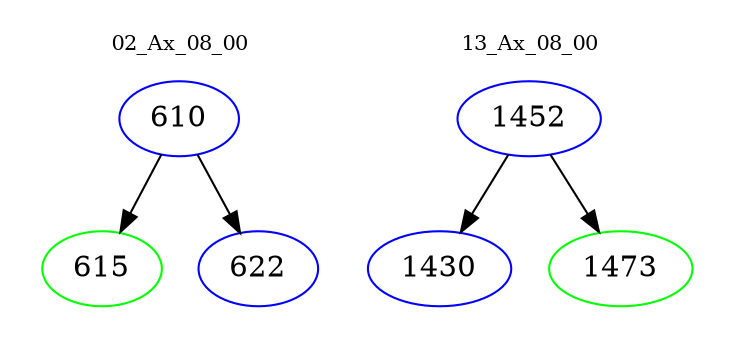 digraph{
subgraph cluster_0 {
color = white
label = "02_Ax_08_00";
fontsize=10;
T0_610 [label="610", color="blue"]
T0_610 -> T0_615 [color="black"]
T0_615 [label="615", color="green"]
T0_610 -> T0_622 [color="black"]
T0_622 [label="622", color="blue"]
}
subgraph cluster_1 {
color = white
label = "13_Ax_08_00";
fontsize=10;
T1_1452 [label="1452", color="blue"]
T1_1452 -> T1_1430 [color="black"]
T1_1430 [label="1430", color="blue"]
T1_1452 -> T1_1473 [color="black"]
T1_1473 [label="1473", color="green"]
}
}
